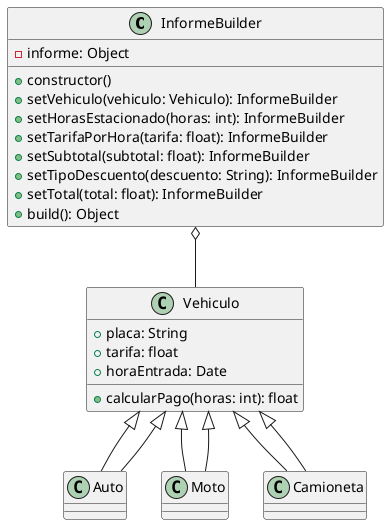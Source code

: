 @startuml
class InformeBuilder {
  -informe: Object
  +constructor()
  +setVehiculo(vehiculo: Vehiculo): InformeBuilder
  +setHorasEstacionado(horas: int): InformeBuilder
  +setTarifaPorHora(tarifa: float): InformeBuilder
  +setSubtotal(subtotal: float): InformeBuilder
  +setTipoDescuento(descuento: String): InformeBuilder
  +setTotal(total: float): InformeBuilder
  +build(): Object
}

class Vehiculo {
  +placa: String
  +tarifa: float
  +horaEntrada: Date
  +calcularPago(horas: int): float
}

class Auto extends Vehiculo {
}

class Moto extends Vehiculo {
}

class Camioneta extends Vehiculo {
}

InformeBuilder o-- Vehiculo
Vehiculo <|-- Auto
Vehiculo <|-- Moto
Vehiculo <|-- Camioneta
@enduml
